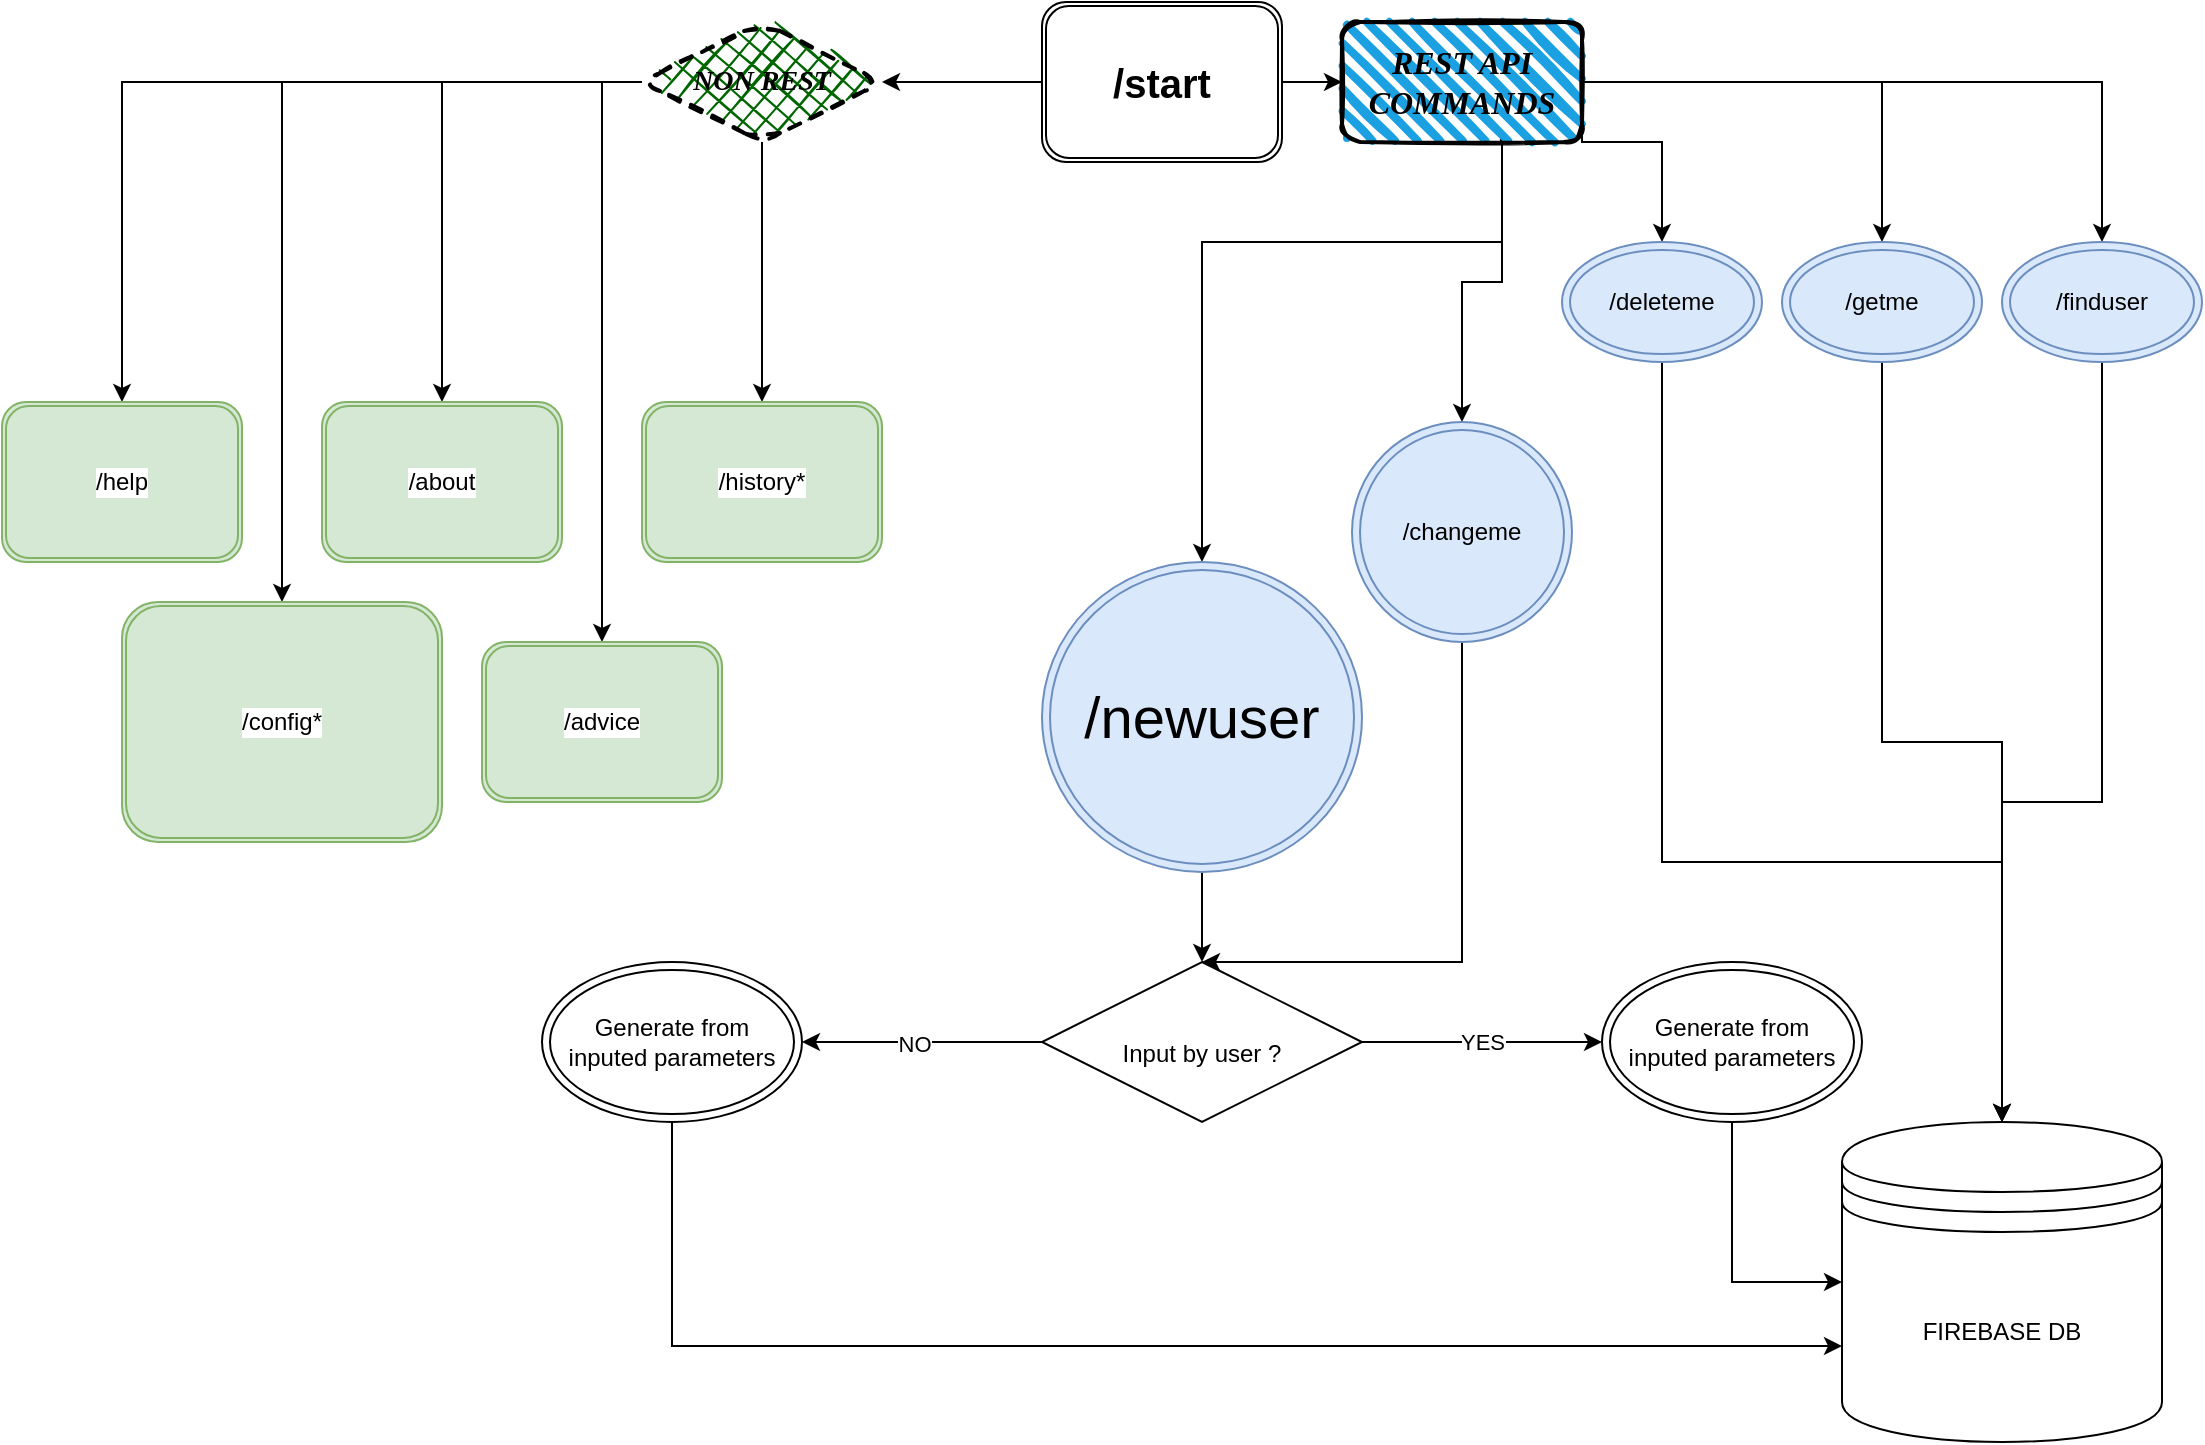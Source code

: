 <mxfile version="24.3.1" type="github">
  <diagram name="Page-1" id="58cdce13-f638-feb5-8d6f-7d28b1aa9fa0">
    <mxGraphModel dx="1386" dy="793" grid="1" gridSize="10" guides="1" tooltips="1" connect="1" arrows="1" fold="1" page="1" pageScale="1" pageWidth="1100" pageHeight="850" background="none" math="0" shadow="0">
      <root>
        <mxCell id="0" />
        <mxCell id="1" parent="0" />
        <mxCell id="HRhPoA2Pbg03ag5OgHdk-22" style="edgeStyle=orthogonalEdgeStyle;rounded=0;orthogonalLoop=1;jettySize=auto;html=1;entryX=0.5;entryY=0;entryDx=0;entryDy=0;exitX=0;exitY=0.5;exitDx=0;exitDy=0;" edge="1" parent="1" source="HRhPoA2Pbg03ag5OgHdk-37" target="HRhPoA2Pbg03ag5OgHdk-24">
          <mxGeometry relative="1" as="geometry">
            <mxPoint x="550" y="160" as="targetPoint" />
          </mxGeometry>
        </mxCell>
        <mxCell id="HRhPoA2Pbg03ag5OgHdk-26" style="edgeStyle=orthogonalEdgeStyle;rounded=0;orthogonalLoop=1;jettySize=auto;html=1;entryX=0.5;entryY=0;entryDx=0;entryDy=0;exitX=0;exitY=0.5;exitDx=0;exitDy=0;" edge="1" parent="1" source="HRhPoA2Pbg03ag5OgHdk-37" target="HRhPoA2Pbg03ag5OgHdk-25">
          <mxGeometry relative="1" as="geometry" />
        </mxCell>
        <mxCell id="HRhPoA2Pbg03ag5OgHdk-27" style="edgeStyle=orthogonalEdgeStyle;rounded=0;orthogonalLoop=1;jettySize=auto;html=1;entryX=0.5;entryY=0;entryDx=0;entryDy=0;exitX=0.5;exitY=1;exitDx=0;exitDy=0;" edge="1" parent="1" source="HRhPoA2Pbg03ag5OgHdk-37" target="HRhPoA2Pbg03ag5OgHdk-28">
          <mxGeometry relative="1" as="geometry">
            <mxPoint x="460" y="120" as="targetPoint" />
            <mxPoint x="390" y="130" as="sourcePoint" />
            <Array as="points">
              <mxPoint x="380" y="90" />
              <mxPoint x="380" y="90" />
            </Array>
          </mxGeometry>
        </mxCell>
        <mxCell id="HRhPoA2Pbg03ag5OgHdk-30" style="edgeStyle=orthogonalEdgeStyle;rounded=0;orthogonalLoop=1;jettySize=auto;html=1;entryX=0.5;entryY=0;entryDx=0;entryDy=0;exitX=0;exitY=0.5;exitDx=0;exitDy=0;" edge="1" parent="1" source="HRhPoA2Pbg03ag5OgHdk-37" target="HRhPoA2Pbg03ag5OgHdk-29">
          <mxGeometry relative="1" as="geometry" />
        </mxCell>
        <mxCell id="HRhPoA2Pbg03ag5OgHdk-32" style="edgeStyle=orthogonalEdgeStyle;rounded=0;orthogonalLoop=1;jettySize=auto;html=1;entryX=0.5;entryY=0;entryDx=0;entryDy=0;exitX=0;exitY=0.5;exitDx=0;exitDy=0;" edge="1" parent="1" source="HRhPoA2Pbg03ag5OgHdk-37" target="HRhPoA2Pbg03ag5OgHdk-31">
          <mxGeometry relative="1" as="geometry">
            <Array as="points">
              <mxPoint x="300" y="40" />
            </Array>
          </mxGeometry>
        </mxCell>
        <mxCell id="HRhPoA2Pbg03ag5OgHdk-36" style="edgeStyle=orthogonalEdgeStyle;rounded=0;orthogonalLoop=1;jettySize=auto;html=1;" edge="1" parent="1" source="HRhPoA2Pbg03ag5OgHdk-21" target="HRhPoA2Pbg03ag5OgHdk-35">
          <mxGeometry relative="1" as="geometry" />
        </mxCell>
        <mxCell id="HRhPoA2Pbg03ag5OgHdk-38" style="edgeStyle=orthogonalEdgeStyle;rounded=0;orthogonalLoop=1;jettySize=auto;html=1;entryX=1;entryY=0.5;entryDx=0;entryDy=0;" edge="1" parent="1" source="HRhPoA2Pbg03ag5OgHdk-21" target="HRhPoA2Pbg03ag5OgHdk-37">
          <mxGeometry relative="1" as="geometry" />
        </mxCell>
        <mxCell id="HRhPoA2Pbg03ag5OgHdk-21" value="&lt;b&gt;&lt;font style=&quot;font-size: 20px;&quot;&gt;/start&lt;/font&gt;&lt;/b&gt;" style="shape=ext;double=1;rounded=1;whiteSpace=wrap;html=1;" vertex="1" parent="1">
          <mxGeometry x="520" width="120" height="80" as="geometry" />
        </mxCell>
        <mxCell id="HRhPoA2Pbg03ag5OgHdk-24" value="/help" style="shape=ext;double=1;rounded=1;whiteSpace=wrap;html=1;labelBackgroundColor=default;fillColor=#d5e8d4;strokeColor=#82b366;" vertex="1" parent="1">
          <mxGeometry y="200" width="120" height="80" as="geometry" />
        </mxCell>
        <mxCell id="HRhPoA2Pbg03ag5OgHdk-25" value="/about" style="shape=ext;double=1;rounded=1;whiteSpace=wrap;html=1;labelBackgroundColor=default;fillColor=#d5e8d4;strokeColor=#82b366;" vertex="1" parent="1">
          <mxGeometry x="160" y="200" width="120" height="80" as="geometry" />
        </mxCell>
        <mxCell id="HRhPoA2Pbg03ag5OgHdk-28" value="/history*" style="shape=ext;double=1;rounded=1;whiteSpace=wrap;html=1;labelBackgroundColor=default;fillColor=#d5e8d4;strokeColor=#82b366;" vertex="1" parent="1">
          <mxGeometry x="320" y="200" width="120" height="80" as="geometry" />
        </mxCell>
        <mxCell id="HRhPoA2Pbg03ag5OgHdk-29" value="/config*" style="shape=ext;double=1;rounded=1;whiteSpace=wrap;html=1;labelBackgroundColor=default;fillColor=#d5e8d4;strokeColor=#82b366;" vertex="1" parent="1">
          <mxGeometry x="60" y="300" width="160" height="120" as="geometry" />
        </mxCell>
        <mxCell id="HRhPoA2Pbg03ag5OgHdk-31" value="/advice" style="shape=ext;double=1;rounded=1;whiteSpace=wrap;html=1;labelBackgroundColor=default;fillColor=#d5e8d4;strokeColor=#82b366;" vertex="1" parent="1">
          <mxGeometry x="240" y="320" width="120" height="80" as="geometry" />
        </mxCell>
        <mxCell id="HRhPoA2Pbg03ag5OgHdk-40" style="edgeStyle=orthogonalEdgeStyle;rounded=0;orthogonalLoop=1;jettySize=auto;html=1;" edge="1" parent="1" source="HRhPoA2Pbg03ag5OgHdk-35" target="HRhPoA2Pbg03ag5OgHdk-39">
          <mxGeometry relative="1" as="geometry">
            <Array as="points">
              <mxPoint x="750" y="120" />
              <mxPoint x="600" y="120" />
            </Array>
          </mxGeometry>
        </mxCell>
        <mxCell id="HRhPoA2Pbg03ag5OgHdk-42" style="edgeStyle=orthogonalEdgeStyle;rounded=0;orthogonalLoop=1;jettySize=auto;html=1;exitX=1;exitY=0.5;exitDx=0;exitDy=0;" edge="1" parent="1" source="HRhPoA2Pbg03ag5OgHdk-35" target="HRhPoA2Pbg03ag5OgHdk-41">
          <mxGeometry relative="1" as="geometry" />
        </mxCell>
        <mxCell id="HRhPoA2Pbg03ag5OgHdk-44" style="edgeStyle=orthogonalEdgeStyle;rounded=0;orthogonalLoop=1;jettySize=auto;html=1;entryX=0.5;entryY=0;entryDx=0;entryDy=0;exitX=0.658;exitY=0.983;exitDx=0;exitDy=0;exitPerimeter=0;" edge="1" parent="1" source="HRhPoA2Pbg03ag5OgHdk-35" target="HRhPoA2Pbg03ag5OgHdk-43">
          <mxGeometry relative="1" as="geometry">
            <mxPoint x="770" y="90" as="sourcePoint" />
            <Array as="points">
              <mxPoint x="752" y="69" />
              <mxPoint x="752" y="70" />
              <mxPoint x="750" y="70" />
              <mxPoint x="750" y="140" />
              <mxPoint x="730" y="140" />
            </Array>
          </mxGeometry>
        </mxCell>
        <mxCell id="HRhPoA2Pbg03ag5OgHdk-46" style="edgeStyle=orthogonalEdgeStyle;rounded=0;orthogonalLoop=1;jettySize=auto;html=1;exitX=1;exitY=0.5;exitDx=0;exitDy=0;entryX=0.5;entryY=0;entryDx=0;entryDy=0;" edge="1" parent="1" source="HRhPoA2Pbg03ag5OgHdk-35" target="HRhPoA2Pbg03ag5OgHdk-45">
          <mxGeometry relative="1" as="geometry">
            <Array as="points">
              <mxPoint x="810" y="70" />
              <mxPoint x="810" y="70" />
            </Array>
          </mxGeometry>
        </mxCell>
        <mxCell id="HRhPoA2Pbg03ag5OgHdk-49" style="edgeStyle=orthogonalEdgeStyle;rounded=0;orthogonalLoop=1;jettySize=auto;html=1;exitX=1;exitY=0.5;exitDx=0;exitDy=0;entryX=0.5;entryY=0;entryDx=0;entryDy=0;" edge="1" parent="1" source="HRhPoA2Pbg03ag5OgHdk-35" target="HRhPoA2Pbg03ag5OgHdk-48">
          <mxGeometry relative="1" as="geometry" />
        </mxCell>
        <mxCell id="HRhPoA2Pbg03ag5OgHdk-35" value="&lt;b&gt;&lt;font face=&quot;Comic Sans MS&quot; style=&quot;font-size: 16px;&quot;&gt;&lt;i&gt;REST API COMMANDS&lt;/i&gt;&lt;/font&gt;&lt;/b&gt;" style="rounded=1;whiteSpace=wrap;html=1;strokeWidth=2;fillWeight=4;hachureGap=8;hachureAngle=45;fillColor=#1ba1e2;sketch=1;" vertex="1" parent="1">
          <mxGeometry x="670" y="10" width="120" height="60" as="geometry" />
        </mxCell>
        <mxCell id="HRhPoA2Pbg03ag5OgHdk-37" value="&lt;b&gt;&lt;i&gt;&lt;font style=&quot;font-size: 14px;&quot; face=&quot;Comic Sans MS&quot;&gt;NON REST&lt;/font&gt;&lt;/i&gt;&lt;/b&gt;" style="rhombus;whiteSpace=wrap;html=1;strokeWidth=2;fillWeight=-1;hachureGap=8;fillStyle=cross-hatch;fillColor=#006600;sketch=1;rounded=1;shadow=0;dashed=1;" vertex="1" parent="1">
          <mxGeometry x="320" y="10" width="120" height="60" as="geometry" />
        </mxCell>
        <mxCell id="HRhPoA2Pbg03ag5OgHdk-53" value="" style="edgeStyle=orthogonalEdgeStyle;rounded=0;orthogonalLoop=1;jettySize=auto;html=1;" edge="1" parent="1" source="HRhPoA2Pbg03ag5OgHdk-39" target="HRhPoA2Pbg03ag5OgHdk-52">
          <mxGeometry relative="1" as="geometry" />
        </mxCell>
        <mxCell id="HRhPoA2Pbg03ag5OgHdk-39" value="/newuser" style="ellipse;shape=doubleEllipse;whiteSpace=wrap;html=1;fillColor=#dae8fc;strokeColor=#6c8ebf;fontSize=29;" vertex="1" parent="1">
          <mxGeometry x="520" y="280" width="160" height="155" as="geometry" />
        </mxCell>
        <mxCell id="HRhPoA2Pbg03ag5OgHdk-66" style="edgeStyle=orthogonalEdgeStyle;rounded=0;orthogonalLoop=1;jettySize=auto;html=1;entryX=0.5;entryY=0;entryDx=0;entryDy=0;" edge="1" parent="1" source="HRhPoA2Pbg03ag5OgHdk-41" target="HRhPoA2Pbg03ag5OgHdk-58">
          <mxGeometry relative="1" as="geometry" />
        </mxCell>
        <mxCell id="HRhPoA2Pbg03ag5OgHdk-41" value="/getme" style="ellipse;shape=doubleEllipse;whiteSpace=wrap;html=1;fillColor=#dae8fc;strokeColor=#6c8ebf;" vertex="1" parent="1">
          <mxGeometry x="890" y="120" width="100" height="60" as="geometry" />
        </mxCell>
        <mxCell id="HRhPoA2Pbg03ag5OgHdk-68" style="edgeStyle=orthogonalEdgeStyle;rounded=0;orthogonalLoop=1;jettySize=auto;html=1;entryX=0.5;entryY=0;entryDx=0;entryDy=0;" edge="1" parent="1" source="HRhPoA2Pbg03ag5OgHdk-43" target="HRhPoA2Pbg03ag5OgHdk-52">
          <mxGeometry relative="1" as="geometry">
            <Array as="points">
              <mxPoint x="730" y="480" />
            </Array>
          </mxGeometry>
        </mxCell>
        <mxCell id="HRhPoA2Pbg03ag5OgHdk-43" value="/changeme" style="ellipse;shape=doubleEllipse;whiteSpace=wrap;html=1;fillColor=#dae8fc;strokeColor=#6c8ebf;" vertex="1" parent="1">
          <mxGeometry x="675" y="210" width="110" height="110" as="geometry" />
        </mxCell>
        <mxCell id="HRhPoA2Pbg03ag5OgHdk-64" style="edgeStyle=orthogonalEdgeStyle;rounded=0;orthogonalLoop=1;jettySize=auto;html=1;entryX=0.5;entryY=0;entryDx=0;entryDy=0;exitX=0.5;exitY=1;exitDx=0;exitDy=0;" edge="1" parent="1" source="HRhPoA2Pbg03ag5OgHdk-45" target="HRhPoA2Pbg03ag5OgHdk-58">
          <mxGeometry relative="1" as="geometry">
            <Array as="points">
              <mxPoint x="830" y="430" />
              <mxPoint x="1000" y="430" />
            </Array>
          </mxGeometry>
        </mxCell>
        <mxCell id="HRhPoA2Pbg03ag5OgHdk-45" value="/deleteme" style="ellipse;shape=doubleEllipse;whiteSpace=wrap;html=1;fillColor=#dae8fc;strokeColor=#6c8ebf;" vertex="1" parent="1">
          <mxGeometry x="780" y="120" width="100" height="60" as="geometry" />
        </mxCell>
        <mxCell id="HRhPoA2Pbg03ag5OgHdk-67" style="edgeStyle=orthogonalEdgeStyle;rounded=0;orthogonalLoop=1;jettySize=auto;html=1;exitX=0.5;exitY=1;exitDx=0;exitDy=0;" edge="1" parent="1" source="HRhPoA2Pbg03ag5OgHdk-48">
          <mxGeometry relative="1" as="geometry">
            <mxPoint x="1000" y="560" as="targetPoint" />
            <Array as="points">
              <mxPoint x="1050" y="400" />
              <mxPoint x="1000" y="400" />
            </Array>
          </mxGeometry>
        </mxCell>
        <mxCell id="HRhPoA2Pbg03ag5OgHdk-48" value="/finduser" style="ellipse;shape=doubleEllipse;whiteSpace=wrap;html=1;fillColor=#dae8fc;strokeColor=#6c8ebf;" vertex="1" parent="1">
          <mxGeometry x="1000" y="120" width="100" height="60" as="geometry" />
        </mxCell>
        <mxCell id="HRhPoA2Pbg03ag5OgHdk-54" style="edgeStyle=orthogonalEdgeStyle;rounded=0;orthogonalLoop=1;jettySize=auto;html=1;" edge="1" parent="1" source="HRhPoA2Pbg03ag5OgHdk-52">
          <mxGeometry relative="1" as="geometry">
            <mxPoint x="800" y="520" as="targetPoint" />
          </mxGeometry>
        </mxCell>
        <mxCell id="HRhPoA2Pbg03ag5OgHdk-57" value="YES" style="edgeLabel;html=1;align=center;verticalAlign=middle;resizable=0;points=[];" vertex="1" connectable="0" parent="HRhPoA2Pbg03ag5OgHdk-54">
          <mxGeometry x="-0.004" relative="1" as="geometry">
            <mxPoint as="offset" />
          </mxGeometry>
        </mxCell>
        <mxCell id="HRhPoA2Pbg03ag5OgHdk-55" style="edgeStyle=orthogonalEdgeStyle;rounded=0;orthogonalLoop=1;jettySize=auto;html=1;" edge="1" parent="1" source="HRhPoA2Pbg03ag5OgHdk-52">
          <mxGeometry relative="1" as="geometry">
            <mxPoint x="400" y="520" as="targetPoint" />
          </mxGeometry>
        </mxCell>
        <mxCell id="HRhPoA2Pbg03ag5OgHdk-56" value="NO" style="edgeLabel;html=1;align=center;verticalAlign=middle;resizable=0;points=[];" vertex="1" connectable="0" parent="HRhPoA2Pbg03ag5OgHdk-55">
          <mxGeometry x="0.068" relative="1" as="geometry">
            <mxPoint as="offset" />
          </mxGeometry>
        </mxCell>
        <mxCell id="HRhPoA2Pbg03ag5OgHdk-52" value="&lt;font style=&quot;font-size: 12px;&quot;&gt;Input by user ?&lt;/font&gt;" style="rhombus;whiteSpace=wrap;html=1;fontSize=29;align=center;verticalAlign=middle;" vertex="1" parent="1">
          <mxGeometry x="520" y="480" width="160" height="80" as="geometry" />
        </mxCell>
        <mxCell id="HRhPoA2Pbg03ag5OgHdk-58" value="FIREBASE DB" style="shape=datastore;whiteSpace=wrap;html=1;direction=east;" vertex="1" parent="1">
          <mxGeometry x="920" y="560" width="160" height="160" as="geometry" />
        </mxCell>
        <mxCell id="HRhPoA2Pbg03ag5OgHdk-61" style="edgeStyle=orthogonalEdgeStyle;rounded=0;orthogonalLoop=1;jettySize=auto;html=1;entryX=0;entryY=0.7;entryDx=0;entryDy=0;" edge="1" parent="1" source="HRhPoA2Pbg03ag5OgHdk-60" target="HRhPoA2Pbg03ag5OgHdk-58">
          <mxGeometry relative="1" as="geometry">
            <Array as="points">
              <mxPoint x="335" y="672" />
            </Array>
          </mxGeometry>
        </mxCell>
        <mxCell id="HRhPoA2Pbg03ag5OgHdk-60" value="&lt;font style=&quot;font-size: 12px;&quot;&gt;Generate from inputed parameters&lt;/font&gt;" style="ellipse;shape=doubleEllipse;whiteSpace=wrap;html=1;" vertex="1" parent="1">
          <mxGeometry x="270" y="480" width="130" height="80" as="geometry" />
        </mxCell>
        <mxCell id="HRhPoA2Pbg03ag5OgHdk-63" style="edgeStyle=orthogonalEdgeStyle;rounded=0;orthogonalLoop=1;jettySize=auto;html=1;exitX=0.5;exitY=1;exitDx=0;exitDy=0;entryX=0;entryY=0.5;entryDx=0;entryDy=0;" edge="1" parent="1" source="HRhPoA2Pbg03ag5OgHdk-62" target="HRhPoA2Pbg03ag5OgHdk-58">
          <mxGeometry relative="1" as="geometry" />
        </mxCell>
        <mxCell id="HRhPoA2Pbg03ag5OgHdk-62" value="&lt;font style=&quot;font-size: 12px;&quot;&gt;Generate from inputed parameters&lt;/font&gt;" style="ellipse;shape=doubleEllipse;whiteSpace=wrap;html=1;" vertex="1" parent="1">
          <mxGeometry x="800" y="480" width="130" height="80" as="geometry" />
        </mxCell>
      </root>
    </mxGraphModel>
  </diagram>
</mxfile>
